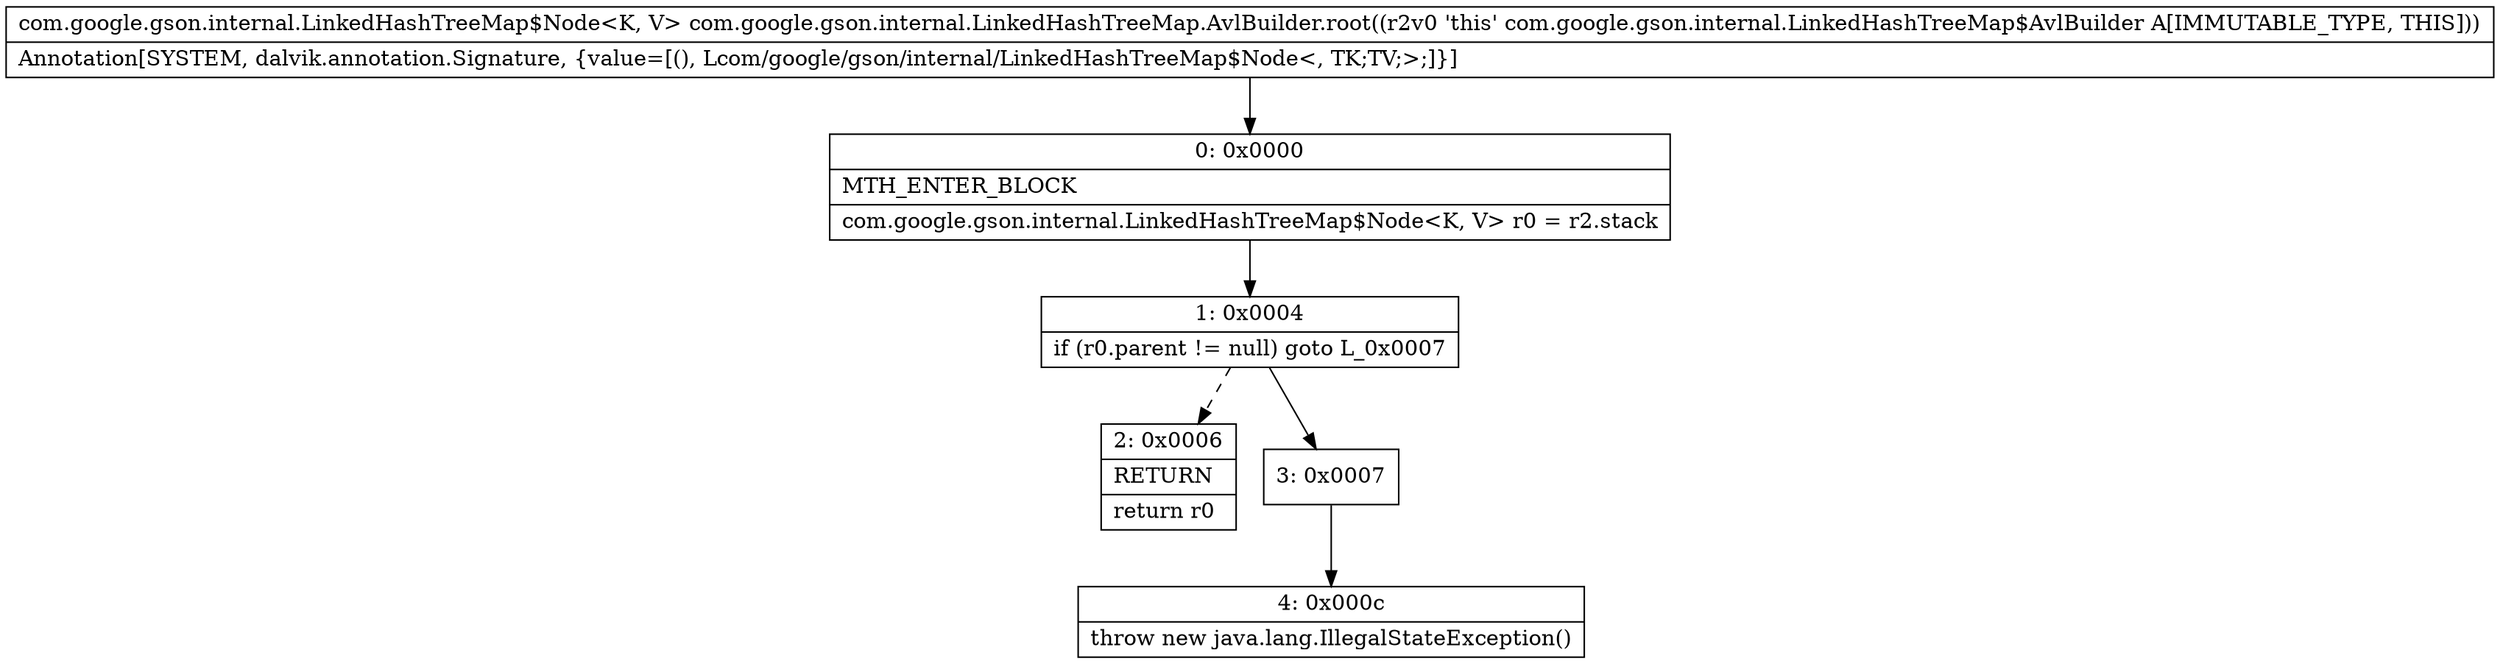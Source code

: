 digraph "CFG forcom.google.gson.internal.LinkedHashTreeMap.AvlBuilder.root()Lcom\/google\/gson\/internal\/LinkedHashTreeMap$Node;" {
Node_0 [shape=record,label="{0\:\ 0x0000|MTH_ENTER_BLOCK\l|com.google.gson.internal.LinkedHashTreeMap$Node\<K, V\> r0 = r2.stack\l}"];
Node_1 [shape=record,label="{1\:\ 0x0004|if (r0.parent != null) goto L_0x0007\l}"];
Node_2 [shape=record,label="{2\:\ 0x0006|RETURN\l|return r0\l}"];
Node_3 [shape=record,label="{3\:\ 0x0007}"];
Node_4 [shape=record,label="{4\:\ 0x000c|throw new java.lang.IllegalStateException()\l}"];
MethodNode[shape=record,label="{com.google.gson.internal.LinkedHashTreeMap$Node\<K, V\> com.google.gson.internal.LinkedHashTreeMap.AvlBuilder.root((r2v0 'this' com.google.gson.internal.LinkedHashTreeMap$AvlBuilder A[IMMUTABLE_TYPE, THIS]))  | Annotation[SYSTEM, dalvik.annotation.Signature, \{value=[(), Lcom\/google\/gson\/internal\/LinkedHashTreeMap$Node\<, TK;TV;\>;]\}]\l}"];
MethodNode -> Node_0;
Node_0 -> Node_1;
Node_1 -> Node_2[style=dashed];
Node_1 -> Node_3;
Node_3 -> Node_4;
}

